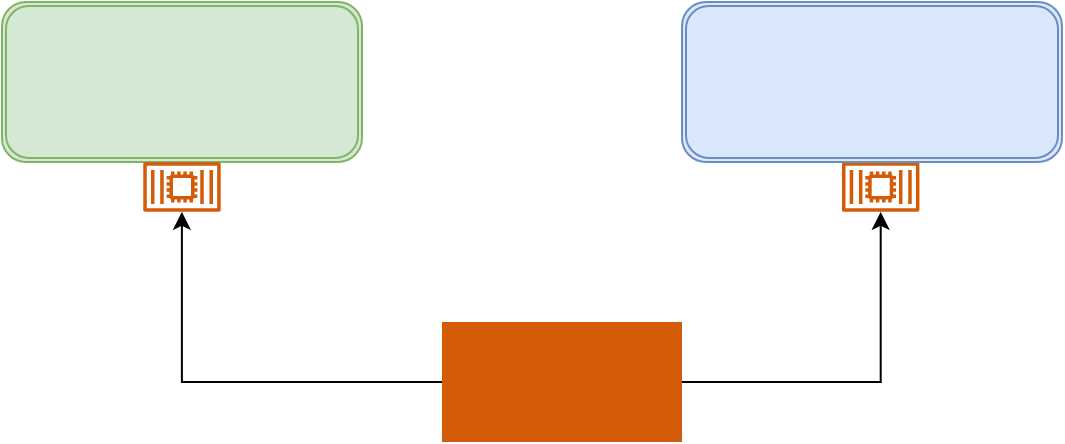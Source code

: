 <mxfile version="17.3.0" type="github"><diagram id="EZSrads8m_0Tm62ML5ft" name="Page-1"><mxGraphModel dx="1422" dy="777" grid="1" gridSize="10" guides="1" tooltips="1" connect="1" arrows="1" fold="1" page="1" pageScale="1" pageWidth="850" pageHeight="1100" math="0" shadow="0"><root><mxCell id="0"/><mxCell id="1" parent="0"/><mxCell id="ev0Aeyr_KVsdnvNFJPEJ-30" style="edgeStyle=orthogonalEdgeStyle;rounded=0;orthogonalLoop=1;jettySize=auto;html=1;" edge="1" parent="1" source="ev0Aeyr_KVsdnvNFJPEJ-19" target="ev0Aeyr_KVsdnvNFJPEJ-27"><mxGeometry relative="1" as="geometry"/></mxCell><mxCell id="ev0Aeyr_KVsdnvNFJPEJ-31" style="edgeStyle=orthogonalEdgeStyle;rounded=0;orthogonalLoop=1;jettySize=auto;html=1;exitX=1;exitY=0.5;exitDx=0;exitDy=0;" edge="1" parent="1" source="ev0Aeyr_KVsdnvNFJPEJ-19" target="ev0Aeyr_KVsdnvNFJPEJ-22"><mxGeometry relative="1" as="geometry"/></mxCell><mxCell id="ev0Aeyr_KVsdnvNFJPEJ-19" value="" style="whiteSpace=wrap;html=1;verticalAlign=top;fillColor=#D45B07;strokeColor=none;fontColor=#232F3E;sketch=0;gradientColor=none;dashed=0;fontStyle=0;" vertex="1" parent="1"><mxGeometry x="370" y="400" width="120" height="60" as="geometry"/></mxCell><mxCell id="ev0Aeyr_KVsdnvNFJPEJ-22" value="" style="sketch=0;outlineConnect=0;fontColor=#232F3E;gradientColor=none;fillColor=#D45B07;strokeColor=none;dashed=0;verticalLabelPosition=bottom;verticalAlign=top;align=center;html=1;fontSize=12;fontStyle=0;aspect=fixed;pointerEvents=1;shape=mxgraph.aws4.container_2;" vertex="1" parent="1"><mxGeometry x="570" y="320" width="38.71" height="25" as="geometry"/></mxCell><mxCell id="ev0Aeyr_KVsdnvNFJPEJ-25" value="" style="shape=ext;double=1;rounded=1;whiteSpace=wrap;html=1;fillColor=#d5e8d4;strokeColor=#82b366;" vertex="1" parent="1"><mxGeometry x="150" y="240" width="180" height="80" as="geometry"/></mxCell><mxCell id="ev0Aeyr_KVsdnvNFJPEJ-26" value="" style="shape=ext;double=1;rounded=1;whiteSpace=wrap;html=1;fillColor=#dae8fc;strokeColor=#6c8ebf;" vertex="1" parent="1"><mxGeometry x="490" y="240" width="190" height="80" as="geometry"/></mxCell><mxCell id="ev0Aeyr_KVsdnvNFJPEJ-27" value="" style="sketch=0;outlineConnect=0;fontColor=#232F3E;gradientColor=none;fillColor=#D45B07;strokeColor=none;dashed=0;verticalLabelPosition=bottom;verticalAlign=top;align=center;html=1;fontSize=12;fontStyle=0;aspect=fixed;pointerEvents=1;shape=mxgraph.aws4.container_2;" vertex="1" parent="1"><mxGeometry x="220.64" y="320" width="38.71" height="25" as="geometry"/></mxCell></root></mxGraphModel></diagram></mxfile>
